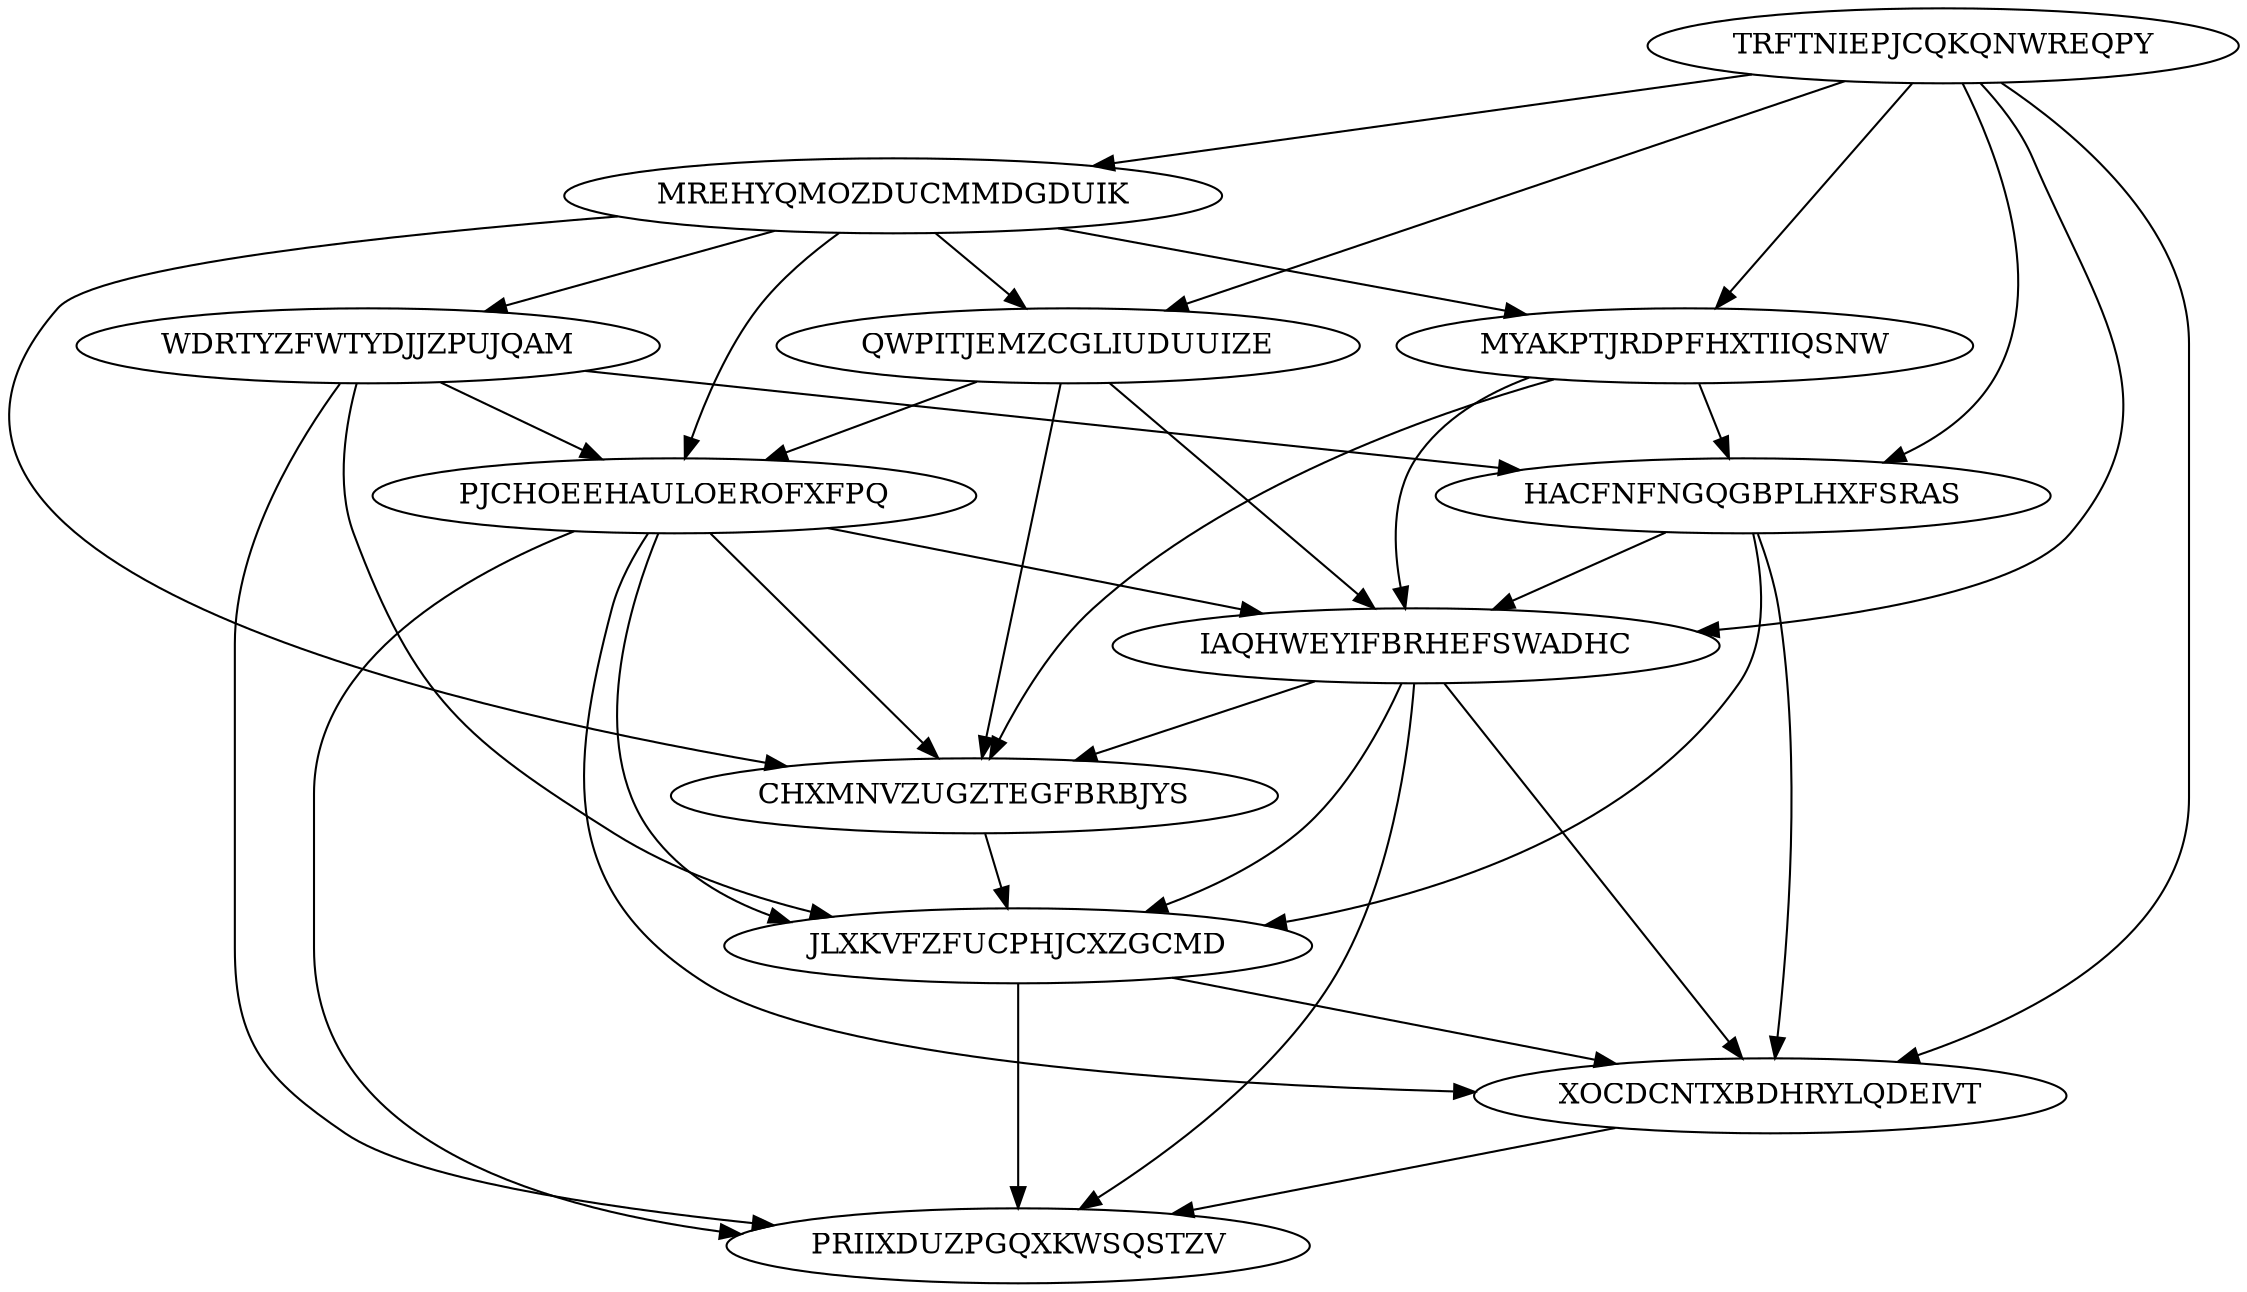 digraph N12M37 {
	TRFTNIEPJCQKQNWREQPY	[Weight=10];
	MREHYQMOZDUCMMDGDUIK	[Weight=12];
	QWPITJEMZCGLIUDUUIZE	[Weight=18];
	MYAKPTJRDPFHXTIIQSNW	[Weight=18];
	WDRTYZFWTYDJJZPUJQAM	[Weight=17];
	HACFNFNGQGBPLHXFSRAS	[Weight=13];
	PJCHOEEHAULOEROFXFPQ	[Weight=19];
	IAQHWEYIFBRHEFSWADHC	[Weight=19];
	CHXMNVZUGZTEGFBRBJYS	[Weight=14];
	JLXKVFZFUCPHJCXZGCMD	[Weight=15];
	XOCDCNTXBDHRYLQDEIVT	[Weight=12];
	PRIIXDUZPGQXKWSQSTZV	[Weight=11];
	MYAKPTJRDPFHXTIIQSNW -> HACFNFNGQGBPLHXFSRAS [Weight=17];
	WDRTYZFWTYDJJZPUJQAM -> HACFNFNGQGBPLHXFSRAS [Weight=17];
	HACFNFNGQGBPLHXFSRAS -> JLXKVFZFUCPHJCXZGCMD [Weight=15];
	JLXKVFZFUCPHJCXZGCMD -> PRIIXDUZPGQXKWSQSTZV [Weight=14];
	PJCHOEEHAULOEROFXFPQ -> PRIIXDUZPGQXKWSQSTZV [Weight=15];
	MREHYQMOZDUCMMDGDUIK -> QWPITJEMZCGLIUDUUIZE [Weight=20];
	TRFTNIEPJCQKQNWREQPY -> XOCDCNTXBDHRYLQDEIVT [Weight=16];
	WDRTYZFWTYDJJZPUJQAM -> PRIIXDUZPGQXKWSQSTZV [Weight=15];
	MYAKPTJRDPFHXTIIQSNW -> IAQHWEYIFBRHEFSWADHC [Weight=14];
	QWPITJEMZCGLIUDUUIZE -> IAQHWEYIFBRHEFSWADHC [Weight=17];
	PJCHOEEHAULOEROFXFPQ -> XOCDCNTXBDHRYLQDEIVT [Weight=17];
	WDRTYZFWTYDJJZPUJQAM -> PJCHOEEHAULOEROFXFPQ [Weight=14];
	MREHYQMOZDUCMMDGDUIK -> PJCHOEEHAULOEROFXFPQ [Weight=10];
	TRFTNIEPJCQKQNWREQPY -> IAQHWEYIFBRHEFSWADHC [Weight=20];
	TRFTNIEPJCQKQNWREQPY -> HACFNFNGQGBPLHXFSRAS [Weight=14];
	PJCHOEEHAULOEROFXFPQ -> CHXMNVZUGZTEGFBRBJYS [Weight=13];
	HACFNFNGQGBPLHXFSRAS -> IAQHWEYIFBRHEFSWADHC [Weight=13];
	WDRTYZFWTYDJJZPUJQAM -> JLXKVFZFUCPHJCXZGCMD [Weight=19];
	TRFTNIEPJCQKQNWREQPY -> MYAKPTJRDPFHXTIIQSNW [Weight=14];
	QWPITJEMZCGLIUDUUIZE -> PJCHOEEHAULOEROFXFPQ [Weight=14];
	IAQHWEYIFBRHEFSWADHC -> JLXKVFZFUCPHJCXZGCMD [Weight=10];
	JLXKVFZFUCPHJCXZGCMD -> XOCDCNTXBDHRYLQDEIVT [Weight=18];
	IAQHWEYIFBRHEFSWADHC -> PRIIXDUZPGQXKWSQSTZV [Weight=15];
	HACFNFNGQGBPLHXFSRAS -> XOCDCNTXBDHRYLQDEIVT [Weight=20];
	MYAKPTJRDPFHXTIIQSNW -> CHXMNVZUGZTEGFBRBJYS [Weight=19];
	TRFTNIEPJCQKQNWREQPY -> QWPITJEMZCGLIUDUUIZE [Weight=20];
	XOCDCNTXBDHRYLQDEIVT -> PRIIXDUZPGQXKWSQSTZV [Weight=20];
	QWPITJEMZCGLIUDUUIZE -> CHXMNVZUGZTEGFBRBJYS [Weight=16];
	MREHYQMOZDUCMMDGDUIK -> MYAKPTJRDPFHXTIIQSNW [Weight=14];
	PJCHOEEHAULOEROFXFPQ -> JLXKVFZFUCPHJCXZGCMD [Weight=18];
	CHXMNVZUGZTEGFBRBJYS -> JLXKVFZFUCPHJCXZGCMD [Weight=14];
	MREHYQMOZDUCMMDGDUIK -> WDRTYZFWTYDJJZPUJQAM [Weight=12];
	MREHYQMOZDUCMMDGDUIK -> CHXMNVZUGZTEGFBRBJYS [Weight=10];
	TRFTNIEPJCQKQNWREQPY -> MREHYQMOZDUCMMDGDUIK [Weight=13];
	PJCHOEEHAULOEROFXFPQ -> IAQHWEYIFBRHEFSWADHC [Weight=12];
	IAQHWEYIFBRHEFSWADHC -> XOCDCNTXBDHRYLQDEIVT [Weight=17];
	IAQHWEYIFBRHEFSWADHC -> CHXMNVZUGZTEGFBRBJYS [Weight=12];
}
